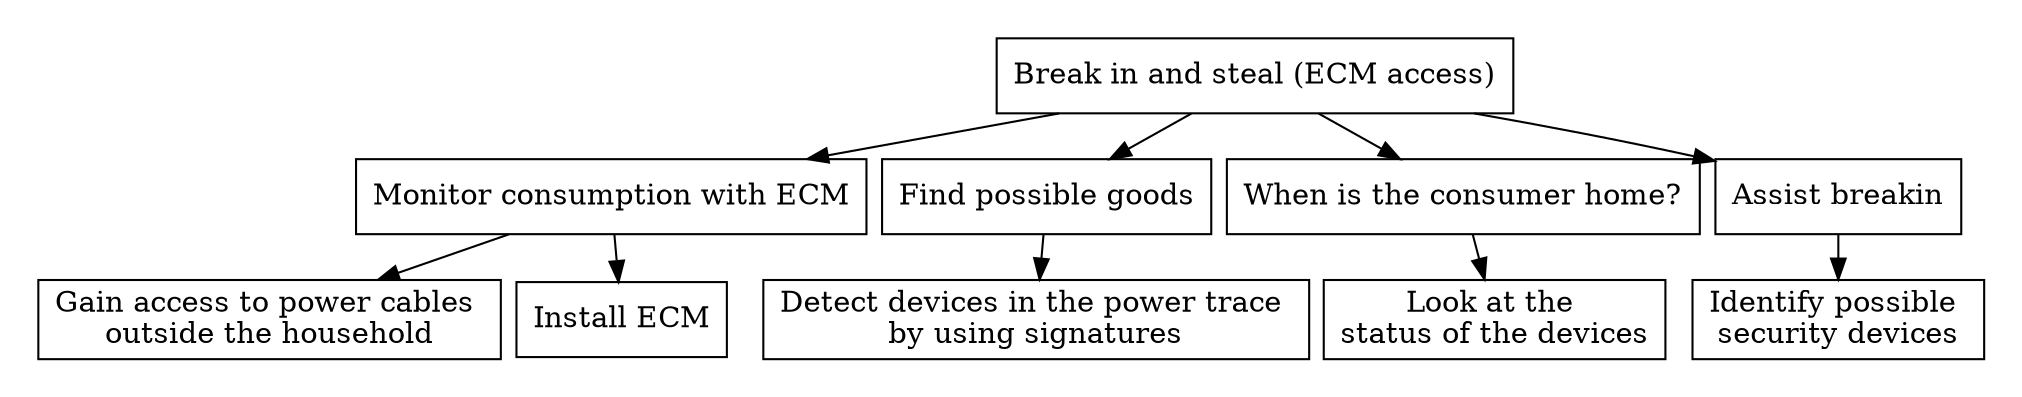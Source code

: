 digraph G {

 graph[ center=true, margin=0.2, nodesep=0.1, ranksep=0.3]
 node[ shape=rectangle]

root [label="Break in and steal (ECM access)", shape=AND];

MonitorConsumption;
goodstuff [label="Find possible goods"];
atHome [label="When is the consumer home?"];
breakIn [label="Break in"];

MonitorConsumption[shape=AND, label="Monitor consumption with ECM"];
root -> MonitorConsumption;
GainAccessToPowerCables[label="Gain access to power cables \noutside the household"]
MonitorConsumption -> GainAccessToPowerCables;
InstallECM[label="Install ECM"];
MonitorConsumption -> InstallECM

root -> goodstuff;
detectSignature[label="Detect devices in the power trace \nby using signatures"];
goodstuff->detectSignature;

root -> atHome;
deviceStatus[label="Look at the \nstatus of the devices"];
atHome -> deviceStatus;

breakIn[label="Assist breakin"]
root ->	breakIn;
securityDeviceStatus[label="Identify possible \nsecurity devices"]
breakIn -> securityDeviceStatus;
}